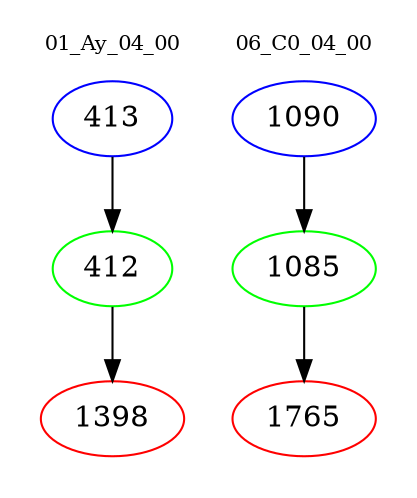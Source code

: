 digraph{
subgraph cluster_0 {
color = white
label = "01_Ay_04_00";
fontsize=10;
T0_413 [label="413", color="blue"]
T0_413 -> T0_412 [color="black"]
T0_412 [label="412", color="green"]
T0_412 -> T0_1398 [color="black"]
T0_1398 [label="1398", color="red"]
}
subgraph cluster_1 {
color = white
label = "06_C0_04_00";
fontsize=10;
T1_1090 [label="1090", color="blue"]
T1_1090 -> T1_1085 [color="black"]
T1_1085 [label="1085", color="green"]
T1_1085 -> T1_1765 [color="black"]
T1_1765 [label="1765", color="red"]
}
}
